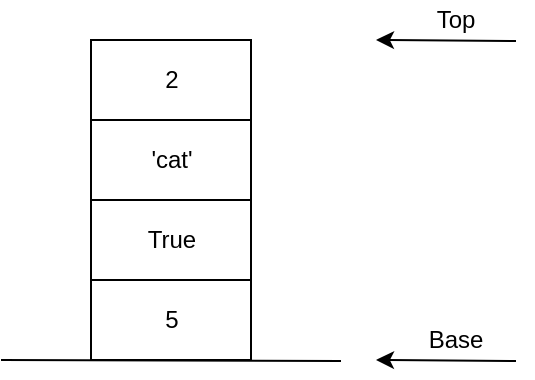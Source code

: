 <mxfile version="12.2.8" type="device" pages="1"><diagram id="aLyDx980xSqiaMM5fW7K" name="Page-1"><mxGraphModel dx="1221" dy="682" grid="1" gridSize="10" guides="1" tooltips="1" connect="1" arrows="1" fold="1" page="1" pageScale="1" pageWidth="400" pageHeight="400" math="0" shadow="0"><root><mxCell id="0"/><mxCell id="1" parent="0"/><mxCell id="m4T1WofO1JBI15zQrIC5-1" value="5" style="rounded=0;whiteSpace=wrap;html=1;" vertex="1" parent="1"><mxGeometry x="117.5" y="240" width="80" height="40" as="geometry"/></mxCell><mxCell id="m4T1WofO1JBI15zQrIC5-2" value="" style="endArrow=none;html=1;" edge="1" parent="1"><mxGeometry width="50" height="50" relative="1" as="geometry"><mxPoint x="72.5" y="280" as="sourcePoint"/><mxPoint x="242.5" y="280.5" as="targetPoint"/></mxGeometry></mxCell><mxCell id="m4T1WofO1JBI15zQrIC5-3" value="True" style="rounded=0;whiteSpace=wrap;html=1;" vertex="1" parent="1"><mxGeometry x="117.5" y="200" width="80" height="40" as="geometry"/></mxCell><mxCell id="m4T1WofO1JBI15zQrIC5-4" value="'cat'" style="rounded=0;whiteSpace=wrap;html=1;" vertex="1" parent="1"><mxGeometry x="117.5" y="160" width="80" height="40" as="geometry"/></mxCell><mxCell id="m4T1WofO1JBI15zQrIC5-5" value="2" style="rounded=0;whiteSpace=wrap;html=1;" vertex="1" parent="1"><mxGeometry x="117.5" y="120" width="80" height="40" as="geometry"/></mxCell><mxCell id="m4T1WofO1JBI15zQrIC5-6" value="" style="endArrow=classic;html=1;" edge="1" parent="1"><mxGeometry width="50" height="50" relative="1" as="geometry"><mxPoint x="330" y="280.5" as="sourcePoint"/><mxPoint x="260" y="280" as="targetPoint"/></mxGeometry></mxCell><mxCell id="m4T1WofO1JBI15zQrIC5-7" value="" style="endArrow=classic;html=1;" edge="1" parent="1"><mxGeometry width="50" height="50" relative="1" as="geometry"><mxPoint x="330" y="120.5" as="sourcePoint"/><mxPoint x="260" y="120" as="targetPoint"/></mxGeometry></mxCell><mxCell id="m4T1WofO1JBI15zQrIC5-8" value="Base" style="text;html=1;strokeColor=none;fillColor=none;align=center;verticalAlign=middle;whiteSpace=wrap;rounded=0;" vertex="1" parent="1"><mxGeometry x="280" y="260" width="40" height="20" as="geometry"/></mxCell><mxCell id="m4T1WofO1JBI15zQrIC5-9" value="Top" style="text;html=1;strokeColor=none;fillColor=none;align=center;verticalAlign=middle;whiteSpace=wrap;rounded=0;" vertex="1" parent="1"><mxGeometry x="280" y="100" width="40" height="20" as="geometry"/></mxCell></root></mxGraphModel></diagram></mxfile>